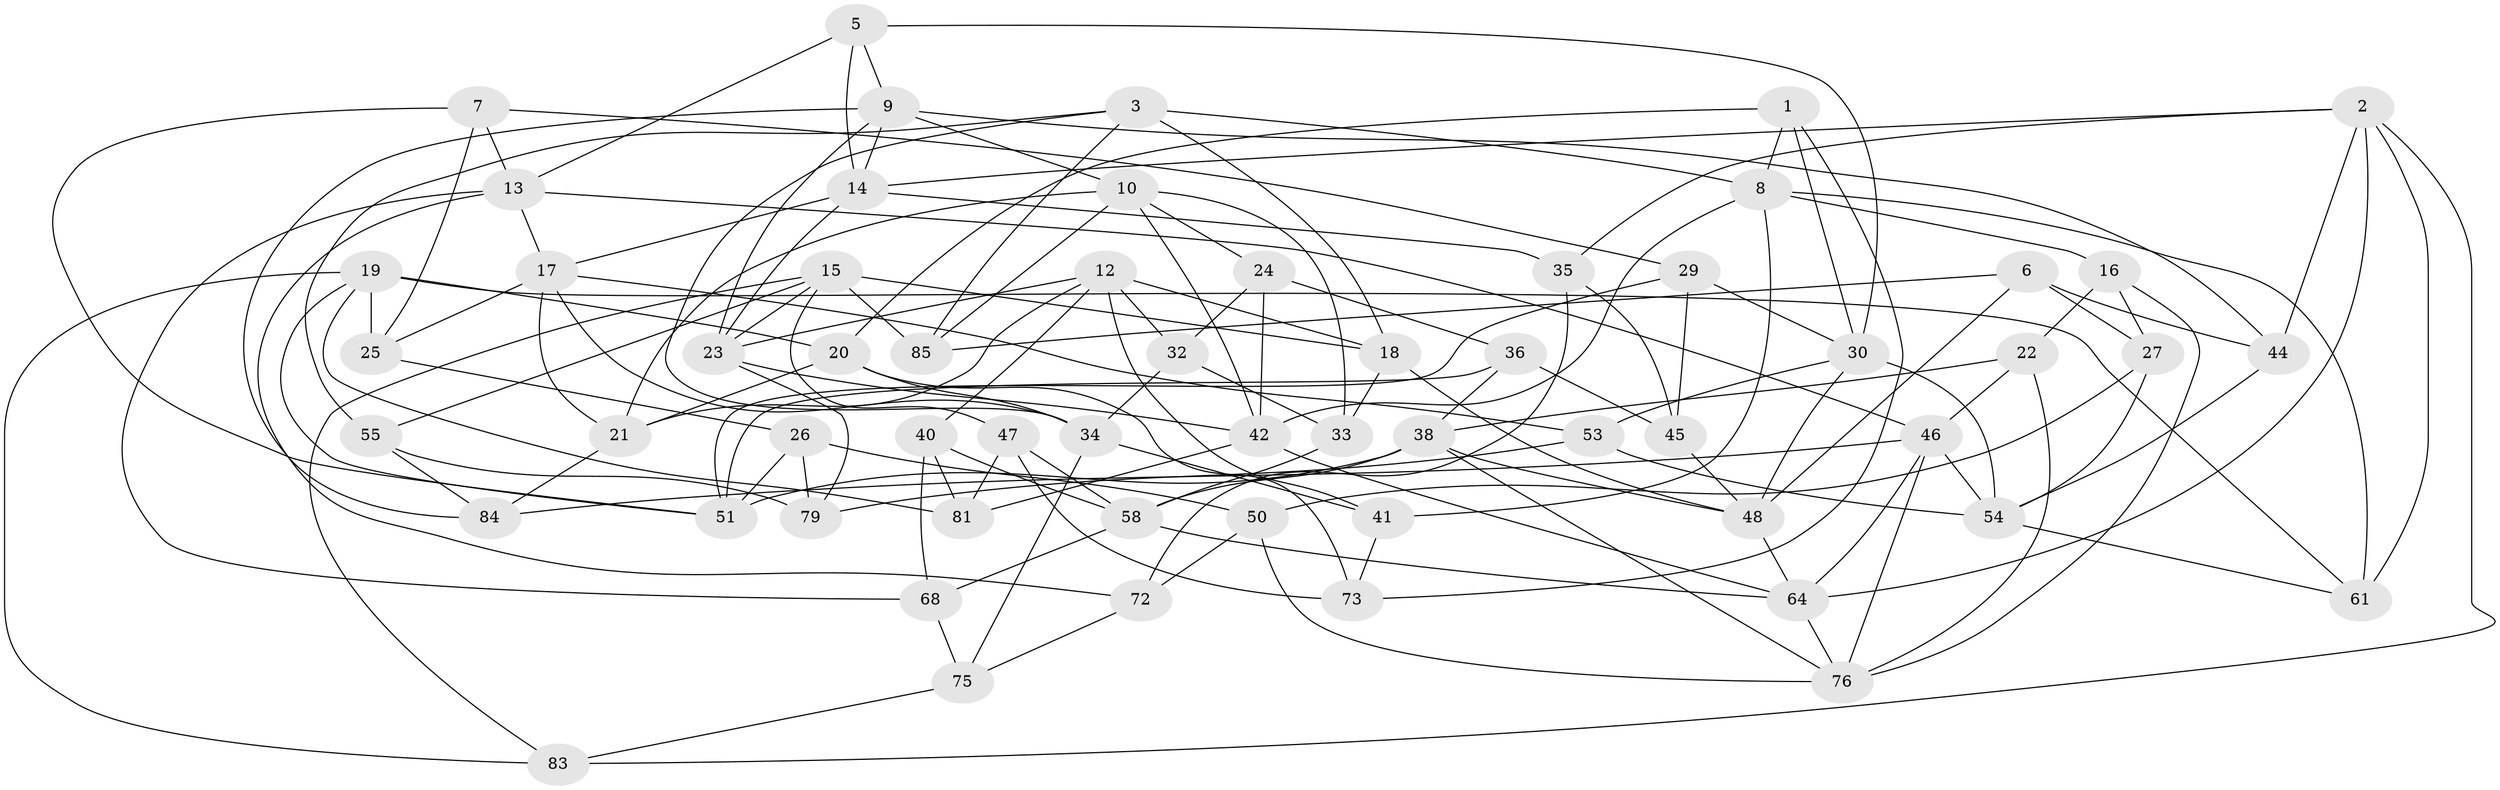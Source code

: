 // Generated by graph-tools (version 1.1) at 2025/52/02/27/25 19:52:35]
// undirected, 59 vertices, 142 edges
graph export_dot {
graph [start="1"]
  node [color=gray90,style=filled];
  1;
  2 [super="+70"];
  3 [super="+4"];
  5;
  6;
  7;
  8 [super="+59"];
  9 [super="+11"];
  10 [super="+63"];
  12 [super="+71"];
  13 [super="+31"];
  14 [super="+60"];
  15 [super="+74"];
  16;
  17 [super="+66"];
  18 [super="+28"];
  19 [super="+82"];
  20 [super="+62"];
  21 [super="+37"];
  22;
  23 [super="+43"];
  24;
  25;
  26;
  27;
  29;
  30 [super="+56"];
  32;
  33;
  34 [super="+39"];
  35;
  36;
  38 [super="+65"];
  40;
  41;
  42 [super="+49"];
  44;
  45;
  46 [super="+57"];
  47;
  48 [super="+77"];
  50;
  51 [super="+52"];
  53;
  54 [super="+67"];
  55;
  58 [super="+69"];
  61;
  64 [super="+78"];
  68;
  72;
  73;
  75;
  76 [super="+80"];
  79;
  81;
  83;
  84;
  85;
  1 -- 8;
  1 -- 20;
  1 -- 73;
  1 -- 30;
  2 -- 61;
  2 -- 83;
  2 -- 35;
  2 -- 44;
  2 -- 14;
  2 -- 64;
  3 -- 55;
  3 -- 18 [weight=2];
  3 -- 8;
  3 -- 85;
  3 -- 34;
  5 -- 13;
  5 -- 30;
  5 -- 14;
  5 -- 9;
  6 -- 48;
  6 -- 85;
  6 -- 44;
  6 -- 27;
  7 -- 29;
  7 -- 51;
  7 -- 25;
  7 -- 13;
  8 -- 16;
  8 -- 42;
  8 -- 41;
  8 -- 61;
  9 -- 14;
  9 -- 10;
  9 -- 44;
  9 -- 84;
  9 -- 23;
  10 -- 85;
  10 -- 24;
  10 -- 42;
  10 -- 33;
  10 -- 21;
  12 -- 40;
  12 -- 32;
  12 -- 41;
  12 -- 18;
  12 -- 23;
  12 -- 21;
  13 -- 17;
  13 -- 68;
  13 -- 72;
  13 -- 46;
  14 -- 35;
  14 -- 17;
  14 -- 23;
  15 -- 23;
  15 -- 85;
  15 -- 18;
  15 -- 55;
  15 -- 83;
  15 -- 47;
  16 -- 27;
  16 -- 22;
  16 -- 76;
  17 -- 53;
  17 -- 25;
  17 -- 34;
  17 -- 21;
  18 -- 48;
  18 -- 33;
  19 -- 83;
  19 -- 81;
  19 -- 25;
  19 -- 20;
  19 -- 61;
  19 -- 51;
  20 -- 34;
  20 -- 73;
  20 -- 21 [weight=2];
  21 -- 84;
  22 -- 38;
  22 -- 46;
  22 -- 76;
  23 -- 42;
  23 -- 79;
  24 -- 36;
  24 -- 32;
  24 -- 42;
  25 -- 26;
  26 -- 79;
  26 -- 51;
  26 -- 50;
  27 -- 54;
  27 -- 50;
  29 -- 45;
  29 -- 30;
  29 -- 51;
  30 -- 48;
  30 -- 54;
  30 -- 53;
  32 -- 33;
  32 -- 34;
  33 -- 58;
  34 -- 75;
  34 -- 41;
  35 -- 72;
  35 -- 45;
  36 -- 38;
  36 -- 45;
  36 -- 51;
  38 -- 58;
  38 -- 48;
  38 -- 76;
  38 -- 51;
  40 -- 81;
  40 -- 68;
  40 -- 58;
  41 -- 73;
  42 -- 81;
  42 -- 64;
  44 -- 54;
  45 -- 48;
  46 -- 54;
  46 -- 76;
  46 -- 64;
  46 -- 84;
  47 -- 73;
  47 -- 81;
  47 -- 58;
  48 -- 64;
  50 -- 72;
  50 -- 76;
  53 -- 54;
  53 -- 79;
  54 -- 61;
  55 -- 84;
  55 -- 79;
  58 -- 68;
  58 -- 64;
  64 -- 76;
  68 -- 75;
  72 -- 75;
  75 -- 83;
}
